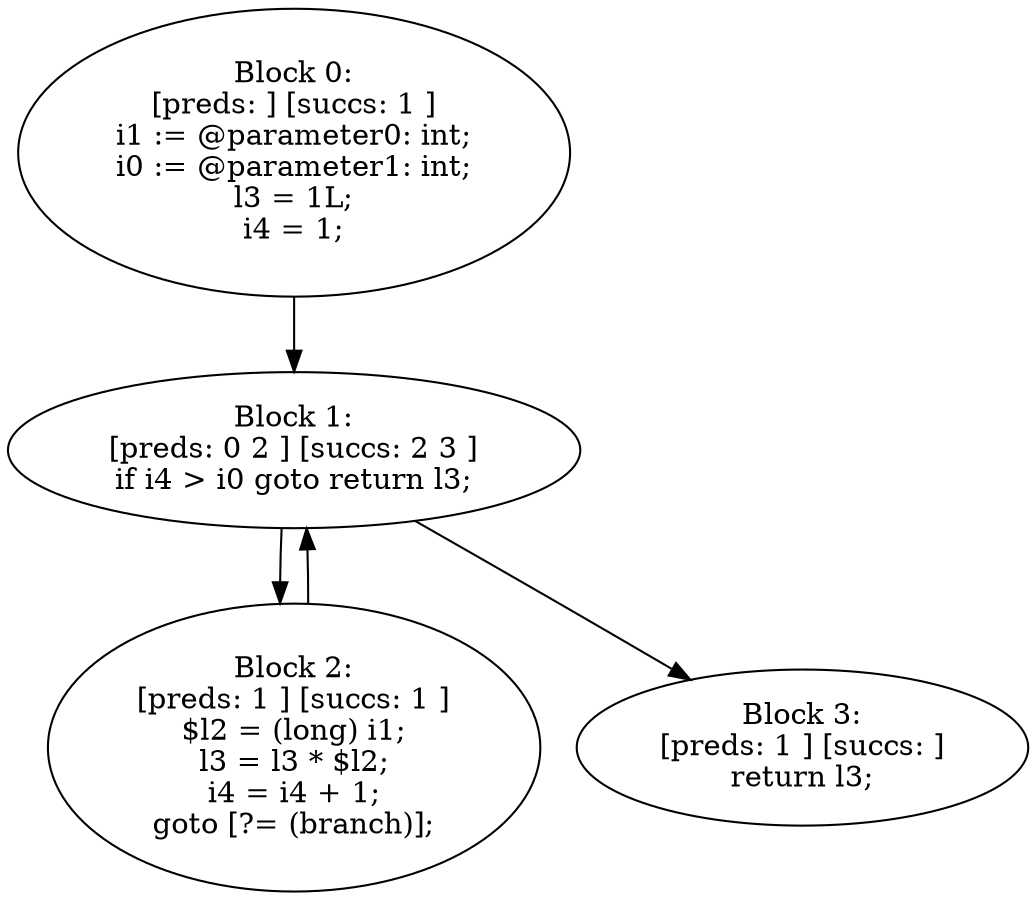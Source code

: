 digraph "unitGraph" {
    "Block 0:
[preds: ] [succs: 1 ]
i1 := @parameter0: int;
i0 := @parameter1: int;
l3 = 1L;
i4 = 1;
"
    "Block 1:
[preds: 0 2 ] [succs: 2 3 ]
if i4 > i0 goto return l3;
"
    "Block 2:
[preds: 1 ] [succs: 1 ]
$l2 = (long) i1;
l3 = l3 * $l2;
i4 = i4 + 1;
goto [?= (branch)];
"
    "Block 3:
[preds: 1 ] [succs: ]
return l3;
"
    "Block 0:
[preds: ] [succs: 1 ]
i1 := @parameter0: int;
i0 := @parameter1: int;
l3 = 1L;
i4 = 1;
"->"Block 1:
[preds: 0 2 ] [succs: 2 3 ]
if i4 > i0 goto return l3;
";
    "Block 1:
[preds: 0 2 ] [succs: 2 3 ]
if i4 > i0 goto return l3;
"->"Block 2:
[preds: 1 ] [succs: 1 ]
$l2 = (long) i1;
l3 = l3 * $l2;
i4 = i4 + 1;
goto [?= (branch)];
";
    "Block 1:
[preds: 0 2 ] [succs: 2 3 ]
if i4 > i0 goto return l3;
"->"Block 3:
[preds: 1 ] [succs: ]
return l3;
";
    "Block 2:
[preds: 1 ] [succs: 1 ]
$l2 = (long) i1;
l3 = l3 * $l2;
i4 = i4 + 1;
goto [?= (branch)];
"->"Block 1:
[preds: 0 2 ] [succs: 2 3 ]
if i4 > i0 goto return l3;
";
}
